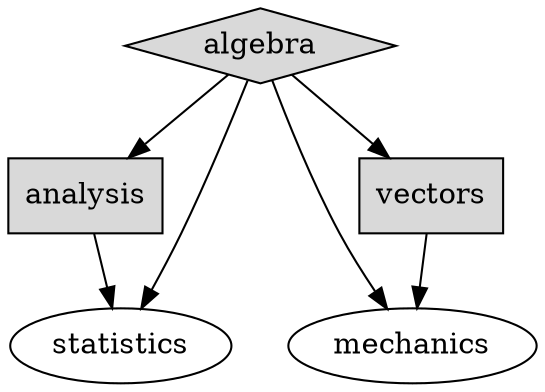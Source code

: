 digraph SCModel {
  "algebra" [shape="diamond", fillcolor="gray85", style="filled"];
    "algebra" -> "analysis";
    "algebra" -> "mechanics";
    "algebra" -> "statistics";
    "algebra" -> "vectors";
  "analysis" [shape="box", fillcolor="gray85", style="filled"];
    "analysis" -> "statistics";
  "vectors" [shape="box", fillcolor="gray85", style="filled"];
    "vectors" -> "mechanics";
}
